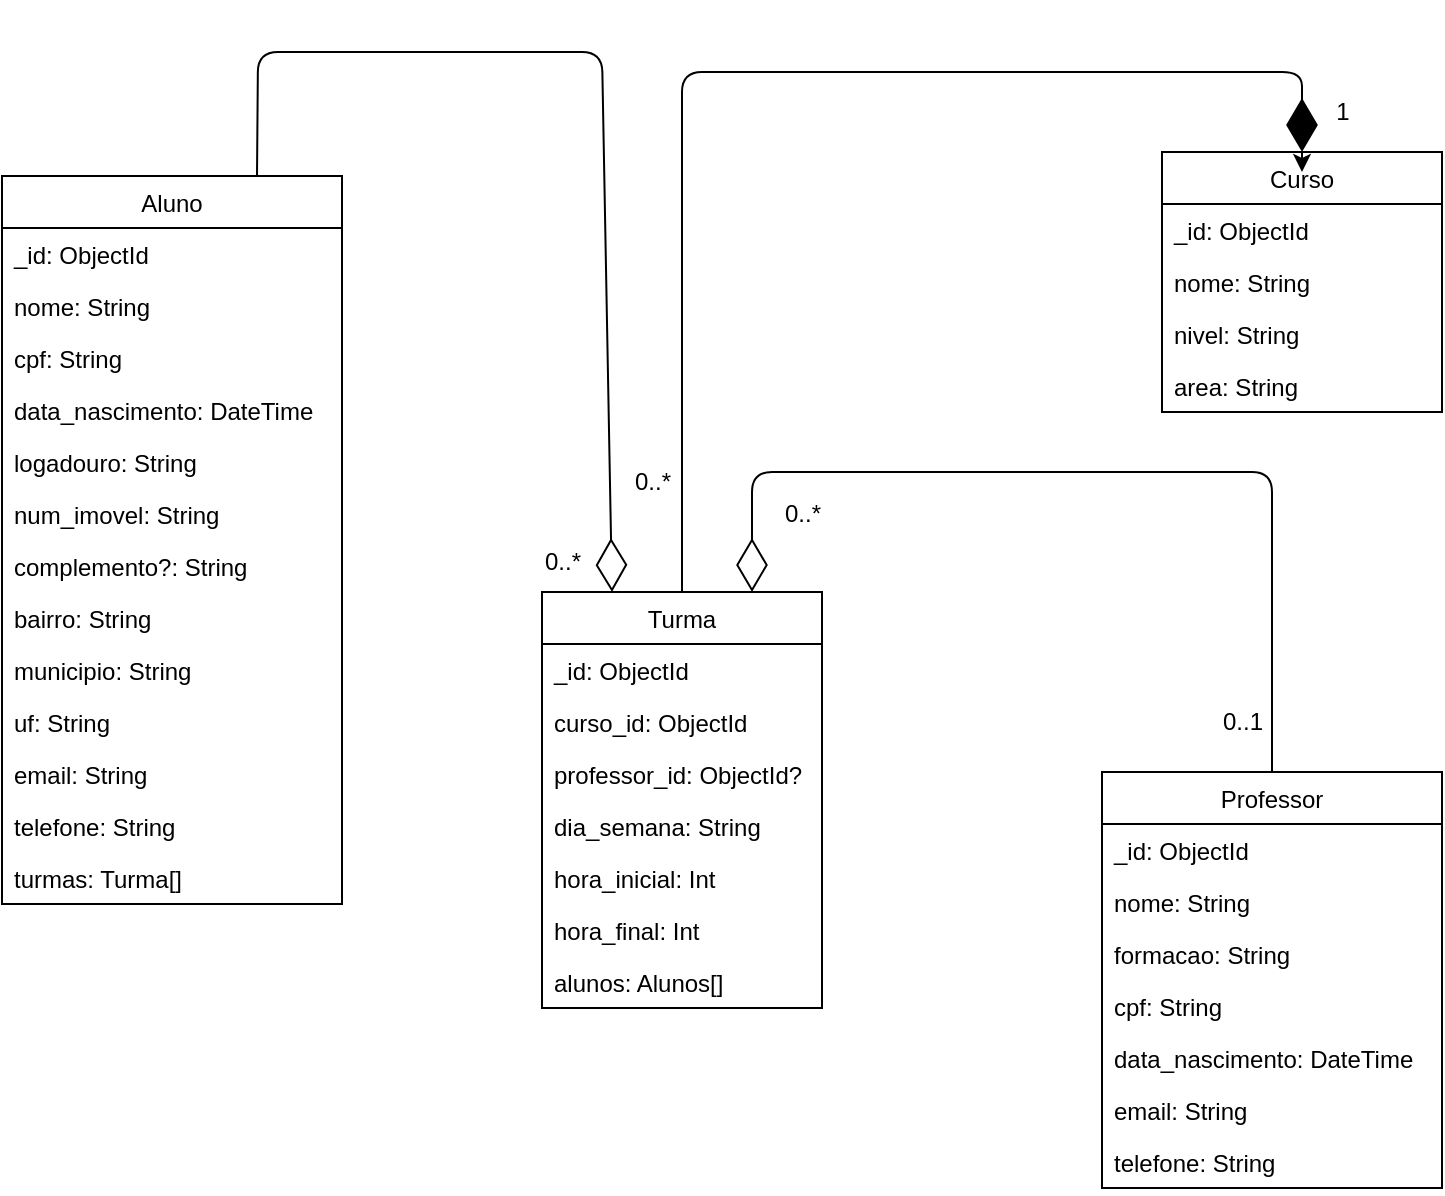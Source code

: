 <mxfile>
    <diagram id="ivnDQ2f8ZUfkvzN3L8Zu" name="Page-2">
        <mxGraphModel dx="762" dy="1663" grid="1" gridSize="10" guides="1" tooltips="1" connect="1" arrows="1" fold="1" page="1" pageScale="1" pageWidth="850" pageHeight="1100" math="0" shadow="0">
            <root>
                <mxCell id="0"/>
                <mxCell id="1" parent="0"/>
                <mxCell id="Wx8N3hTylyZnqiwnee_D-1" value="Aluno" style="swimlane;fontStyle=0;childLayout=stackLayout;horizontal=1;startSize=26;fillColor=none;horizontalStack=0;resizeParent=1;resizeParentMax=0;resizeLast=0;collapsible=1;marginBottom=0;" parent="1" vertex="1">
                    <mxGeometry x="40" y="62" width="170" height="364" as="geometry"/>
                </mxCell>
                <mxCell id="Wx8N3hTylyZnqiwnee_D-2" value="_id: ObjectId" style="text;strokeColor=none;fillColor=none;align=left;verticalAlign=top;spacingLeft=4;spacingRight=4;overflow=hidden;rotatable=0;points=[[0,0.5],[1,0.5]];portConstraint=eastwest;" parent="Wx8N3hTylyZnqiwnee_D-1" vertex="1">
                    <mxGeometry y="26" width="170" height="26" as="geometry"/>
                </mxCell>
                <mxCell id="Wx8N3hTylyZnqiwnee_D-3" value="nome: String" style="text;strokeColor=none;fillColor=none;align=left;verticalAlign=top;spacingLeft=4;spacingRight=4;overflow=hidden;rotatable=0;points=[[0,0.5],[1,0.5]];portConstraint=eastwest;" parent="Wx8N3hTylyZnqiwnee_D-1" vertex="1">
                    <mxGeometry y="52" width="170" height="26" as="geometry"/>
                </mxCell>
                <mxCell id="Wx8N3hTylyZnqiwnee_D-4" value="cpf: String" style="text;strokeColor=none;fillColor=none;align=left;verticalAlign=top;spacingLeft=4;spacingRight=4;overflow=hidden;rotatable=0;points=[[0,0.5],[1,0.5]];portConstraint=eastwest;" parent="Wx8N3hTylyZnqiwnee_D-1" vertex="1">
                    <mxGeometry y="78" width="170" height="26" as="geometry"/>
                </mxCell>
                <mxCell id="Wx8N3hTylyZnqiwnee_D-29" value="data_nascimento: DateTime" style="text;strokeColor=none;fillColor=none;align=left;verticalAlign=top;spacingLeft=4;spacingRight=4;overflow=hidden;rotatable=0;points=[[0,0.5],[1,0.5]];portConstraint=eastwest;" parent="Wx8N3hTylyZnqiwnee_D-1" vertex="1">
                    <mxGeometry y="104" width="170" height="26" as="geometry"/>
                </mxCell>
                <mxCell id="Wx8N3hTylyZnqiwnee_D-21" value="logadouro: String" style="text;strokeColor=none;fillColor=none;align=left;verticalAlign=top;spacingLeft=4;spacingRight=4;overflow=hidden;rotatable=0;points=[[0,0.5],[1,0.5]];portConstraint=eastwest;" parent="Wx8N3hTylyZnqiwnee_D-1" vertex="1">
                    <mxGeometry y="130" width="170" height="26" as="geometry"/>
                </mxCell>
                <mxCell id="Wx8N3hTylyZnqiwnee_D-22" value="num_imovel: String" style="text;strokeColor=none;fillColor=none;align=left;verticalAlign=top;spacingLeft=4;spacingRight=4;overflow=hidden;rotatable=0;points=[[0,0.5],[1,0.5]];portConstraint=eastwest;" parent="Wx8N3hTylyZnqiwnee_D-1" vertex="1">
                    <mxGeometry y="156" width="170" height="26" as="geometry"/>
                </mxCell>
                <mxCell id="Wx8N3hTylyZnqiwnee_D-23" value="complemento?: String" style="text;strokeColor=none;fillColor=none;align=left;verticalAlign=top;spacingLeft=4;spacingRight=4;overflow=hidden;rotatable=0;points=[[0,0.5],[1,0.5]];portConstraint=eastwest;" parent="Wx8N3hTylyZnqiwnee_D-1" vertex="1">
                    <mxGeometry y="182" width="170" height="26" as="geometry"/>
                </mxCell>
                <mxCell id="Wx8N3hTylyZnqiwnee_D-24" value="bairro: String" style="text;strokeColor=none;fillColor=none;align=left;verticalAlign=top;spacingLeft=4;spacingRight=4;overflow=hidden;rotatable=0;points=[[0,0.5],[1,0.5]];portConstraint=eastwest;" parent="Wx8N3hTylyZnqiwnee_D-1" vertex="1">
                    <mxGeometry y="208" width="170" height="26" as="geometry"/>
                </mxCell>
                <mxCell id="Wx8N3hTylyZnqiwnee_D-25" value="municipio: String" style="text;strokeColor=none;fillColor=none;align=left;verticalAlign=top;spacingLeft=4;spacingRight=4;overflow=hidden;rotatable=0;points=[[0,0.5],[1,0.5]];portConstraint=eastwest;" parent="Wx8N3hTylyZnqiwnee_D-1" vertex="1">
                    <mxGeometry y="234" width="170" height="26" as="geometry"/>
                </mxCell>
                <mxCell id="Wx8N3hTylyZnqiwnee_D-26" value="uf: String" style="text;strokeColor=none;fillColor=none;align=left;verticalAlign=top;spacingLeft=4;spacingRight=4;overflow=hidden;rotatable=0;points=[[0,0.5],[1,0.5]];portConstraint=eastwest;" parent="Wx8N3hTylyZnqiwnee_D-1" vertex="1">
                    <mxGeometry y="260" width="170" height="26" as="geometry"/>
                </mxCell>
                <mxCell id="Wx8N3hTylyZnqiwnee_D-27" value="email: String" style="text;strokeColor=none;fillColor=none;align=left;verticalAlign=top;spacingLeft=4;spacingRight=4;overflow=hidden;rotatable=0;points=[[0,0.5],[1,0.5]];portConstraint=eastwest;" parent="Wx8N3hTylyZnqiwnee_D-1" vertex="1">
                    <mxGeometry y="286" width="170" height="26" as="geometry"/>
                </mxCell>
                <mxCell id="Wx8N3hTylyZnqiwnee_D-28" value="telefone: String" style="text;strokeColor=none;fillColor=none;align=left;verticalAlign=top;spacingLeft=4;spacingRight=4;overflow=hidden;rotatable=0;points=[[0,0.5],[1,0.5]];portConstraint=eastwest;" parent="Wx8N3hTylyZnqiwnee_D-1" vertex="1">
                    <mxGeometry y="312" width="170" height="26" as="geometry"/>
                </mxCell>
                <mxCell id="dlnLedQcgxY9PB2cXl80-9" value="turmas: Turma[]" style="text;strokeColor=none;fillColor=none;align=left;verticalAlign=top;spacingLeft=4;spacingRight=4;overflow=hidden;rotatable=0;points=[[0,0.5],[1,0.5]];portConstraint=eastwest;" vertex="1" parent="Wx8N3hTylyZnqiwnee_D-1">
                    <mxGeometry y="338" width="170" height="26" as="geometry"/>
                </mxCell>
                <mxCell id="Wx8N3hTylyZnqiwnee_D-41" style="edgeStyle=none;html=1;exitX=0.5;exitY=0;exitDx=0;exitDy=0;" parent="1" source="Wx8N3hTylyZnqiwnee_D-6" edge="1">
                    <mxGeometry relative="1" as="geometry">
                        <mxPoint x="690" y="60" as="targetPoint"/>
                    </mxGeometry>
                </mxCell>
                <mxCell id="Wx8N3hTylyZnqiwnee_D-6" value="Curso" style="swimlane;fontStyle=0;childLayout=stackLayout;horizontal=1;startSize=26;fillColor=none;horizontalStack=0;resizeParent=1;resizeParentMax=0;resizeLast=0;collapsible=1;marginBottom=0;" parent="1" vertex="1">
                    <mxGeometry x="620" y="50" width="140" height="130" as="geometry"/>
                </mxCell>
                <mxCell id="Wx8N3hTylyZnqiwnee_D-7" value="_id: ObjectId" style="text;strokeColor=none;fillColor=none;align=left;verticalAlign=top;spacingLeft=4;spacingRight=4;overflow=hidden;rotatable=0;points=[[0,0.5],[1,0.5]];portConstraint=eastwest;" parent="Wx8N3hTylyZnqiwnee_D-6" vertex="1">
                    <mxGeometry y="26" width="140" height="26" as="geometry"/>
                </mxCell>
                <mxCell id="Wx8N3hTylyZnqiwnee_D-8" value="nome: String" style="text;strokeColor=none;fillColor=none;align=left;verticalAlign=top;spacingLeft=4;spacingRight=4;overflow=hidden;rotatable=0;points=[[0,0.5],[1,0.5]];portConstraint=eastwest;" parent="Wx8N3hTylyZnqiwnee_D-6" vertex="1">
                    <mxGeometry y="52" width="140" height="26" as="geometry"/>
                </mxCell>
                <mxCell id="Wx8N3hTylyZnqiwnee_D-9" value="nivel: String" style="text;strokeColor=none;fillColor=none;align=left;verticalAlign=top;spacingLeft=4;spacingRight=4;overflow=hidden;rotatable=0;points=[[0,0.5],[1,0.5]];portConstraint=eastwest;" parent="Wx8N3hTylyZnqiwnee_D-6" vertex="1">
                    <mxGeometry y="78" width="140" height="26" as="geometry"/>
                </mxCell>
                <mxCell id="Wx8N3hTylyZnqiwnee_D-10" value="area: String" style="text;strokeColor=none;fillColor=none;align=left;verticalAlign=top;spacingLeft=4;spacingRight=4;overflow=hidden;rotatable=0;points=[[0,0.5],[1,0.5]];portConstraint=eastwest;" parent="Wx8N3hTylyZnqiwnee_D-6" vertex="1">
                    <mxGeometry y="104" width="140" height="26" as="geometry"/>
                </mxCell>
                <mxCell id="Wx8N3hTylyZnqiwnee_D-11" value="Turma" style="swimlane;fontStyle=0;childLayout=stackLayout;horizontal=1;startSize=26;fillColor=none;horizontalStack=0;resizeParent=1;resizeParentMax=0;resizeLast=0;collapsible=1;marginBottom=0;" parent="1" vertex="1">
                    <mxGeometry x="310" y="270" width="140" height="208" as="geometry"/>
                </mxCell>
                <mxCell id="Wx8N3hTylyZnqiwnee_D-12" value="_id: ObjectId" style="text;strokeColor=none;fillColor=none;align=left;verticalAlign=top;spacingLeft=4;spacingRight=4;overflow=hidden;rotatable=0;points=[[0,0.5],[1,0.5]];portConstraint=eastwest;" parent="Wx8N3hTylyZnqiwnee_D-11" vertex="1">
                    <mxGeometry y="26" width="140" height="26" as="geometry"/>
                </mxCell>
                <mxCell id="dlnLedQcgxY9PB2cXl80-11" value="curso_id: ObjectId" style="text;strokeColor=none;fillColor=none;align=left;verticalAlign=top;spacingLeft=4;spacingRight=4;overflow=hidden;rotatable=0;points=[[0,0.5],[1,0.5]];portConstraint=eastwest;" vertex="1" parent="Wx8N3hTylyZnqiwnee_D-11">
                    <mxGeometry y="52" width="140" height="26" as="geometry"/>
                </mxCell>
                <mxCell id="dlnLedQcgxY9PB2cXl80-12" value="professor_id: ObjectId?" style="text;strokeColor=none;fillColor=none;align=left;verticalAlign=top;spacingLeft=4;spacingRight=4;overflow=hidden;rotatable=0;points=[[0,0.5],[1,0.5]];portConstraint=eastwest;" vertex="1" parent="Wx8N3hTylyZnqiwnee_D-11">
                    <mxGeometry y="78" width="140" height="26" as="geometry"/>
                </mxCell>
                <mxCell id="Wx8N3hTylyZnqiwnee_D-13" value="dia_semana: String" style="text;strokeColor=none;fillColor=none;align=left;verticalAlign=top;spacingLeft=4;spacingRight=4;overflow=hidden;rotatable=0;points=[[0,0.5],[1,0.5]];portConstraint=eastwest;" parent="Wx8N3hTylyZnqiwnee_D-11" vertex="1">
                    <mxGeometry y="104" width="140" height="26" as="geometry"/>
                </mxCell>
                <mxCell id="Wx8N3hTylyZnqiwnee_D-14" value="hora_inicial: Int" style="text;strokeColor=none;fillColor=none;align=left;verticalAlign=top;spacingLeft=4;spacingRight=4;overflow=hidden;rotatable=0;points=[[0,0.5],[1,0.5]];portConstraint=eastwest;" parent="Wx8N3hTylyZnqiwnee_D-11" vertex="1">
                    <mxGeometry y="130" width="140" height="26" as="geometry"/>
                </mxCell>
                <mxCell id="Wx8N3hTylyZnqiwnee_D-15" value="hora_final: Int" style="text;strokeColor=none;fillColor=none;align=left;verticalAlign=top;spacingLeft=4;spacingRight=4;overflow=hidden;rotatable=0;points=[[0,0.5],[1,0.5]];portConstraint=eastwest;" parent="Wx8N3hTylyZnqiwnee_D-11" vertex="1">
                    <mxGeometry y="156" width="140" height="26" as="geometry"/>
                </mxCell>
                <mxCell id="dlnLedQcgxY9PB2cXl80-10" value="alunos: Alunos[]" style="text;strokeColor=none;fillColor=none;align=left;verticalAlign=top;spacingLeft=4;spacingRight=4;overflow=hidden;rotatable=0;points=[[0,0.5],[1,0.5]];portConstraint=eastwest;" vertex="1" parent="Wx8N3hTylyZnqiwnee_D-11">
                    <mxGeometry y="182" width="140" height="26" as="geometry"/>
                </mxCell>
                <mxCell id="Wx8N3hTylyZnqiwnee_D-16" value="Professor" style="swimlane;fontStyle=0;childLayout=stackLayout;horizontal=1;startSize=26;fillColor=none;horizontalStack=0;resizeParent=1;resizeParentMax=0;resizeLast=0;collapsible=1;marginBottom=0;" parent="1" vertex="1">
                    <mxGeometry x="590" y="360" width="170" height="208" as="geometry"/>
                </mxCell>
                <mxCell id="Wx8N3hTylyZnqiwnee_D-17" value="_id: ObjectId" style="text;strokeColor=none;fillColor=none;align=left;verticalAlign=top;spacingLeft=4;spacingRight=4;overflow=hidden;rotatable=0;points=[[0,0.5],[1,0.5]];portConstraint=eastwest;" parent="Wx8N3hTylyZnqiwnee_D-16" vertex="1">
                    <mxGeometry y="26" width="170" height="26" as="geometry"/>
                </mxCell>
                <mxCell id="Wx8N3hTylyZnqiwnee_D-18" value="nome: String" style="text;strokeColor=none;fillColor=none;align=left;verticalAlign=top;spacingLeft=4;spacingRight=4;overflow=hidden;rotatable=0;points=[[0,0.5],[1,0.5]];portConstraint=eastwest;" parent="Wx8N3hTylyZnqiwnee_D-16" vertex="1">
                    <mxGeometry y="52" width="170" height="26" as="geometry"/>
                </mxCell>
                <mxCell id="Wx8N3hTylyZnqiwnee_D-19" value="formacao: String" style="text;strokeColor=none;fillColor=none;align=left;verticalAlign=top;spacingLeft=4;spacingRight=4;overflow=hidden;rotatable=0;points=[[0,0.5],[1,0.5]];portConstraint=eastwest;" parent="Wx8N3hTylyZnqiwnee_D-16" vertex="1">
                    <mxGeometry y="78" width="170" height="26" as="geometry"/>
                </mxCell>
                <mxCell id="Wx8N3hTylyZnqiwnee_D-20" value="cpf: String" style="text;strokeColor=none;fillColor=none;align=left;verticalAlign=top;spacingLeft=4;spacingRight=4;overflow=hidden;rotatable=0;points=[[0,0.5],[1,0.5]];portConstraint=eastwest;" parent="Wx8N3hTylyZnqiwnee_D-16" vertex="1">
                    <mxGeometry y="104" width="170" height="26" as="geometry"/>
                </mxCell>
                <mxCell id="Wx8N3hTylyZnqiwnee_D-30" value="data_nascimento: DateTime" style="text;strokeColor=none;fillColor=none;align=left;verticalAlign=top;spacingLeft=4;spacingRight=4;overflow=hidden;rotatable=0;points=[[0,0.5],[1,0.5]];portConstraint=eastwest;" parent="Wx8N3hTylyZnqiwnee_D-16" vertex="1">
                    <mxGeometry y="130" width="170" height="26" as="geometry"/>
                </mxCell>
                <mxCell id="Wx8N3hTylyZnqiwnee_D-31" value="email: String" style="text;strokeColor=none;fillColor=none;align=left;verticalAlign=top;spacingLeft=4;spacingRight=4;overflow=hidden;rotatable=0;points=[[0,0.5],[1,0.5]];portConstraint=eastwest;" parent="Wx8N3hTylyZnqiwnee_D-16" vertex="1">
                    <mxGeometry y="156" width="170" height="26" as="geometry"/>
                </mxCell>
                <mxCell id="Wx8N3hTylyZnqiwnee_D-32" value="telefone: String" style="text;strokeColor=none;fillColor=none;align=left;verticalAlign=top;spacingLeft=4;spacingRight=4;overflow=hidden;rotatable=0;points=[[0,0.5],[1,0.5]];portConstraint=eastwest;" parent="Wx8N3hTylyZnqiwnee_D-16" vertex="1">
                    <mxGeometry y="182" width="170" height="26" as="geometry"/>
                </mxCell>
                <mxCell id="Wx8N3hTylyZnqiwnee_D-40" value="" style="endArrow=diamondThin;endFill=1;endSize=24;html=1;exitX=0.5;exitY=0;exitDx=0;exitDy=0;entryX=0.5;entryY=0;entryDx=0;entryDy=0;" parent="1" source="Wx8N3hTylyZnqiwnee_D-11" target="Wx8N3hTylyZnqiwnee_D-6" edge="1">
                    <mxGeometry width="160" relative="1" as="geometry">
                        <mxPoint x="425" y="280" as="sourcePoint"/>
                        <mxPoint x="690" y="40" as="targetPoint"/>
                        <Array as="points">
                            <mxPoint x="380" y="10"/>
                            <mxPoint x="690" y="10"/>
                        </Array>
                    </mxGeometry>
                </mxCell>
                <mxCell id="Wx8N3hTylyZnqiwnee_D-42" value="0..*" style="text;html=1;align=center;verticalAlign=middle;resizable=0;points=[];autosize=1;strokeColor=none;fillColor=none;" parent="1" vertex="1">
                    <mxGeometry x="345" y="200" width="40" height="30" as="geometry"/>
                </mxCell>
                <mxCell id="Wx8N3hTylyZnqiwnee_D-45" value="0..*" style="text;html=1;align=center;verticalAlign=middle;resizable=0;points=[];autosize=1;strokeColor=none;fillColor=none;" parent="1" vertex="1">
                    <mxGeometry x="300" y="240" width="40" height="30" as="geometry"/>
                </mxCell>
                <mxCell id="dlnLedQcgxY9PB2cXl80-1" value="" style="endArrow=diamondThin;endFill=0;endSize=24;html=1;exitX=0.75;exitY=0;exitDx=0;exitDy=0;entryX=0.25;entryY=0;entryDx=0;entryDy=0;" edge="1" parent="1" source="Wx8N3hTylyZnqiwnee_D-1" target="Wx8N3hTylyZnqiwnee_D-11">
                    <mxGeometry width="160" relative="1" as="geometry">
                        <mxPoint x="310" y="260" as="sourcePoint"/>
                        <mxPoint x="470" y="260" as="targetPoint"/>
                        <Array as="points">
                            <mxPoint x="168"/>
                            <mxPoint x="340"/>
                        </Array>
                    </mxGeometry>
                </mxCell>
                <mxCell id="dlnLedQcgxY9PB2cXl80-2" value="" style="endArrow=diamondThin;endFill=0;endSize=24;html=1;exitX=0.5;exitY=0;exitDx=0;exitDy=0;entryX=0.75;entryY=0;entryDx=0;entryDy=0;" edge="1" parent="1" source="Wx8N3hTylyZnqiwnee_D-16" target="Wx8N3hTylyZnqiwnee_D-11">
                    <mxGeometry width="160" relative="1" as="geometry">
                        <mxPoint x="570" y="240" as="sourcePoint"/>
                        <mxPoint x="410" y="240" as="targetPoint"/>
                        <Array as="points">
                            <mxPoint x="675" y="210"/>
                            <mxPoint x="415" y="210"/>
                        </Array>
                    </mxGeometry>
                </mxCell>
                <mxCell id="dlnLedQcgxY9PB2cXl80-3" value="0..1" style="text;html=1;align=center;verticalAlign=middle;resizable=0;points=[];autosize=1;strokeColor=none;fillColor=none;" vertex="1" parent="1">
                    <mxGeometry x="640" y="320" width="40" height="30" as="geometry"/>
                </mxCell>
                <mxCell id="dlnLedQcgxY9PB2cXl80-4" value="0..*" style="text;html=1;align=center;verticalAlign=middle;resizable=0;points=[];autosize=1;strokeColor=none;fillColor=none;" vertex="1" parent="1">
                    <mxGeometry x="420" y="216" width="40" height="30" as="geometry"/>
                </mxCell>
                <mxCell id="dlnLedQcgxY9PB2cXl80-5" value="1" style="text;html=1;align=center;verticalAlign=middle;resizable=0;points=[];autosize=1;strokeColor=none;fillColor=none;" vertex="1" parent="1">
                    <mxGeometry x="695" y="15" width="30" height="30" as="geometry"/>
                </mxCell>
            </root>
        </mxGraphModel>
    </diagram>
</mxfile>